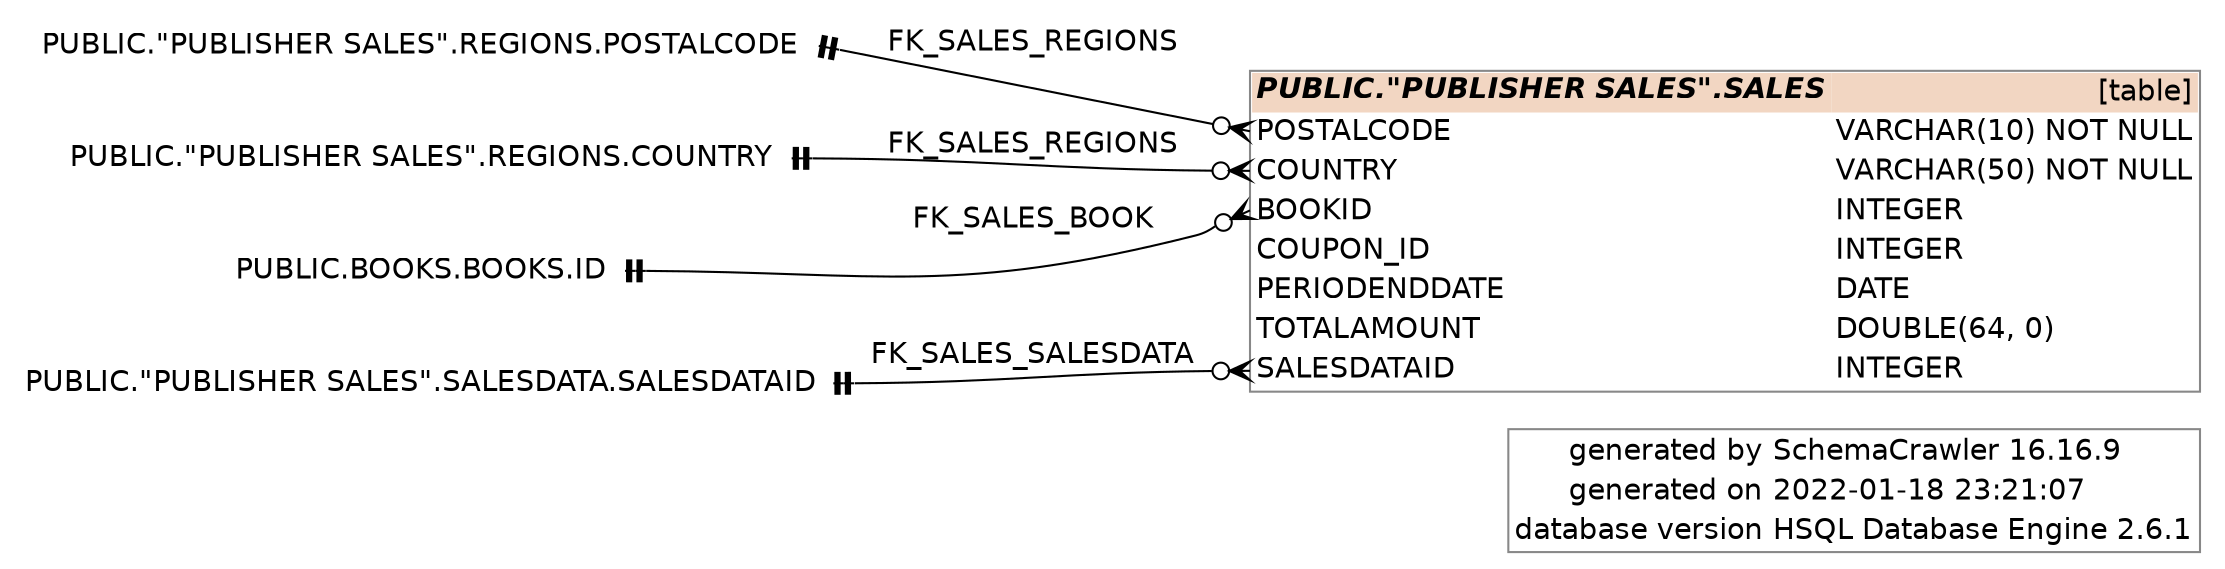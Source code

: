 digraph "SchemaCrawler_Diagram" {

  graph [
    fontname="Helvetica"
    labeljust="r"
    rankdir="RL"

  ];
  
  node [
    fontname="Helvetica"
    shape="none"

  ];
  
  edge [
    fontname="Helvetica"

  ];


  /* Title Block -=-=-=-=-=-=-=-=-=-=-=-=-=- */
  graph [ 
    label=<
      <table border="1" cellborder="0" cellspacing="0" color="#888888">
	<tr>
		<td align='right'>generated by</td>
		<td align='left'>SchemaCrawler 16.16.9</td>
	</tr>
	<tr>
		<td align='right'>generated on</td>
		<td align='left'>2022-01-18 23:21:07</td>
	</tr>
	<tr>
		<td align='right'>database version</td>
		<td align='left'>HSQL Database Engine 2.6.1</td>
	</tr>
      </table>
    >
  ];

  /* PUBLIC."PUBLISHER SALES".SALES -=-=-=-=-=-=-=-=-=-=-=-=-=- */
  "sales_751e68cc" [
    label=<
      <table border="1" cellborder="0" cellspacing="0" color="#888888">
	<tr>
		<td colspan='2' bgcolor='#F2D6C2' align='left'><b><i>PUBLIC."PUBLISHER SALES".SALES</i></b></td>
		<td bgcolor='#F2D6C2' align='right'>[table]</td>
	</tr>
	<tr>
		<td port='postalcode_c386e9ec.start' align='left'>POSTALCODE</td>
		<td align='left'> </td>
		<td port='postalcode_c386e9ec.end' align='left'>VARCHAR(10) NOT NULL</td>
	</tr>
	<tr>
		<td port='country_9291942a.start' align='left'>COUNTRY</td>
		<td align='left'> </td>
		<td port='country_9291942a.end' align='left'>VARCHAR(50) NOT NULL</td>
	</tr>
	<tr>
		<td port='bookid_a3ccd678.start' align='left'>BOOKID</td>
		<td align='left'> </td>
		<td port='bookid_a3ccd678.end' align='left'>INTEGER</td>
	</tr>
	<tr>
		<td port='coupon_id_28881888.start' align='left'>COUPON_ID</td>
		<td align='left'> </td>
		<td port='coupon_id_28881888.end' align='left'>INTEGER</td>
	</tr>
	<tr>
		<td port='periodenddate_48a91abc.start' align='left'>PERIODENDDATE</td>
		<td align='left'> </td>
		<td port='periodenddate_48a91abc.end' align='left'>DATE</td>
	</tr>
	<tr>
		<td port='totalamount_9aaaed30.start' align='left'>TOTALAMOUNT</td>
		<td align='left'> </td>
		<td port='totalamount_9aaaed30.end' align='left'>DOUBLE(64, 0)</td>
	</tr>
	<tr>
		<td port='salesdataid_1de64ee5.start' align='left'>SALESDATAID</td>
		<td align='left'> </td>
		<td port='salesdataid_1de64ee5.end' align='left'>INTEGER</td>
	</tr>
      </table>
    >
  ];

  "id_a0284c53" [label=<PUBLIC.BOOKS.BOOKS.ID>];
  "sales_751e68cc":"bookid_a3ccd678.start":w -> "id_a0284c53":e [label=<FK_SALES_BOOK> style="solid" dir="both" arrowhead="teetee" arrowtail="crowodot"];
  "salesdataid_1022f27b" [label=<PUBLIC."PUBLISHER SALES".SALESDATA.SALESDATAID>];
  "sales_751e68cc":"salesdataid_1de64ee5.start":w -> "salesdataid_1022f27b":e [label=<FK_SALES_SALESDATA> style="solid" dir="both" arrowhead="teetee" arrowtail="crowodot"];
  "postalcode_37ad5559" [label=<PUBLIC."PUBLISHER SALES".REGIONS.POSTALCODE>];
  "sales_751e68cc":"postalcode_c386e9ec.start":w -> "postalcode_37ad5559":e [label=<FK_SALES_REGIONS> style="solid" dir="both" arrowhead="teetee" arrowtail="crowodot"];
  "country_6b7ff97" [label=<PUBLIC."PUBLISHER SALES".REGIONS.COUNTRY>];
  "sales_751e68cc":"country_9291942a.start":w -> "country_6b7ff97":e [label=<FK_SALES_REGIONS> style="solid" dir="both" arrowhead="teetee" arrowtail="crowodot"];


}
